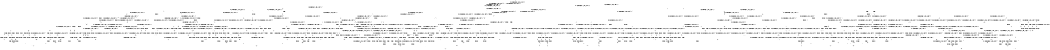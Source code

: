 digraph BCG {
size = "7, 10.5";
center = TRUE;
node [shape = circle];
0 [peripheries = 2];
0 -> 1 [label = "EX !0 !ATOMIC_EXCH_BRANCH (1, +0, TRUE, +0, 1, TRUE) !{0, 1, 2}"];
0 -> 2 [label = "EX !2 !ATOMIC_EXCH_BRANCH (1, +1, TRUE, +0, 3, TRUE) !{0, 1, 2}"];
0 -> 3 [label = "EX !1 !ATOMIC_EXCH_BRANCH (1, +1, TRUE, +0, 2, TRUE) !{0, 1, 2}"];
0 -> 4 [label = "EX !0 !ATOMIC_EXCH_BRANCH (1, +0, TRUE, +0, 1, TRUE) !{0, 1, 2}"];
1 -> 1 [label = "EX !0 !ATOMIC_EXCH_BRANCH (1, +0, TRUE, +0, 1, TRUE) !{0, 1, 2}"];
1 -> 5 [label = "EX !2 !ATOMIC_EXCH_BRANCH (1, +1, TRUE, +0, 3, TRUE) !{0, 1, 2}"];
1 -> 6 [label = "EX !1 !ATOMIC_EXCH_BRANCH (1, +1, TRUE, +0, 2, TRUE) !{0, 1, 2}"];
1 -> 4 [label = "EX !0 !ATOMIC_EXCH_BRANCH (1, +0, TRUE, +0, 1, TRUE) !{0, 1, 2}"];
2 -> 7 [label = "EX !0 !ATOMIC_EXCH_BRANCH (1, +0, TRUE, +0, 1, FALSE) !{0, 1, 2}"];
2 -> 8 [label = "EX !1 !ATOMIC_EXCH_BRANCH (1, +1, TRUE, +0, 2, FALSE) !{0, 1, 2}"];
2 -> 9 [label = "TERMINATE !2"];
2 -> 10 [label = "EX !0 !ATOMIC_EXCH_BRANCH (1, +0, TRUE, +0, 1, FALSE) !{0, 1, 2}"];
3 -> 11 [label = "EX !0 !ATOMIC_EXCH_BRANCH (1, +0, TRUE, +0, 1, FALSE) !{0, 1, 2}"];
3 -> 12 [label = "EX !2 !ATOMIC_EXCH_BRANCH (1, +1, TRUE, +0, 3, FALSE) !{0, 1, 2}"];
3 -> 13 [label = "TERMINATE !1"];
3 -> 14 [label = "EX !0 !ATOMIC_EXCH_BRANCH (1, +0, TRUE, +0, 1, FALSE) !{0, 1, 2}"];
4 -> 15 [label = "EX !1 !ATOMIC_EXCH_BRANCH (1, +1, TRUE, +0, 2, TRUE) !{0, 1, 2}"];
4 -> 4 [label = "EX !0 !ATOMIC_EXCH_BRANCH (1, +0, TRUE, +0, 1, TRUE) !{0, 1, 2}"];
4 -> 16 [label = "EX !2 !ATOMIC_EXCH_BRANCH (1, +1, TRUE, +0, 3, TRUE) !{0, 1, 2}"];
4 -> 17 [label = "EX !1 !ATOMIC_EXCH_BRANCH (1, +1, TRUE, +0, 2, TRUE) !{0, 1, 2}"];
5 -> 7 [label = "EX !0 !ATOMIC_EXCH_BRANCH (1, +0, TRUE, +0, 1, FALSE) !{0, 1, 2}"];
5 -> 18 [label = "EX !1 !ATOMIC_EXCH_BRANCH (1, +1, TRUE, +0, 2, FALSE) !{0, 1, 2}"];
5 -> 19 [label = "TERMINATE !2"];
5 -> 10 [label = "EX !0 !ATOMIC_EXCH_BRANCH (1, +0, TRUE, +0, 1, FALSE) !{0, 1, 2}"];
6 -> 11 [label = "EX !0 !ATOMIC_EXCH_BRANCH (1, +0, TRUE, +0, 1, FALSE) !{0, 1, 2}"];
6 -> 20 [label = "EX !2 !ATOMIC_EXCH_BRANCH (1, +1, TRUE, +0, 3, FALSE) !{0, 1, 2}"];
6 -> 21 [label = "TERMINATE !1"];
6 -> 14 [label = "EX !0 !ATOMIC_EXCH_BRANCH (1, +0, TRUE, +0, 1, FALSE) !{0, 1, 2}"];
7 -> 22 [label = "EX !1 !ATOMIC_EXCH_BRANCH (1, +1, TRUE, +0, 2, TRUE) !{0, 1, 2}"];
7 -> 23 [label = "TERMINATE !0"];
7 -> 24 [label = "TERMINATE !2"];
8 -> 25 [label = "EX !0 !ATOMIC_EXCH_BRANCH (1, +0, TRUE, +0, 1, FALSE) !{0, 1, 2}"];
8 -> 26 [label = "TERMINATE !2"];
8 -> 27 [label = "TERMINATE !1"];
8 -> 28 [label = "EX !0 !ATOMIC_EXCH_BRANCH (1, +0, TRUE, +0, 1, FALSE) !{0, 1, 2}"];
9 -> 29 [label = "EX !0 !ATOMIC_EXCH_BRANCH (1, +0, TRUE, +0, 1, FALSE) !{0, 1}"];
9 -> 30 [label = "EX !1 !ATOMIC_EXCH_BRANCH (1, +1, TRUE, +0, 2, FALSE) !{0, 1}"];
9 -> 31 [label = "EX !0 !ATOMIC_EXCH_BRANCH (1, +0, TRUE, +0, 1, FALSE) !{0, 1}"];
10 -> 32 [label = "EX !1 !ATOMIC_EXCH_BRANCH (1, +1, TRUE, +0, 2, TRUE) !{0, 1, 2}"];
10 -> 33 [label = "EX !1 !ATOMIC_EXCH_BRANCH (1, +1, TRUE, +0, 2, TRUE) !{0, 1, 2}"];
10 -> 34 [label = "TERMINATE !0"];
10 -> 35 [label = "TERMINATE !2"];
11 -> 22 [label = "EX !2 !ATOMIC_EXCH_BRANCH (1, +1, TRUE, +0, 3, TRUE) !{0, 1, 2}"];
11 -> 36 [label = "TERMINATE !0"];
11 -> 37 [label = "TERMINATE !1"];
12 -> 38 [label = "EX !2 !ATOMIC_EXCH_BRANCH (1, +0, TRUE, +1, 1, TRUE) !{0, 1, 2}"];
12 -> 39 [label = "EX !0 !ATOMIC_EXCH_BRANCH (1, +0, TRUE, +0, 1, FALSE) !{0, 1, 2}"];
12 -> 40 [label = "TERMINATE !1"];
12 -> 41 [label = "EX !0 !ATOMIC_EXCH_BRANCH (1, +0, TRUE, +0, 1, FALSE) !{0, 1, 2}"];
13 -> 42 [label = "EX !0 !ATOMIC_EXCH_BRANCH (1, +0, TRUE, +0, 1, FALSE) !{0, 2}"];
13 -> 43 [label = "EX !2 !ATOMIC_EXCH_BRANCH (1, +1, TRUE, +0, 3, FALSE) !{0, 2}"];
13 -> 44 [label = "EX !0 !ATOMIC_EXCH_BRANCH (1, +0, TRUE, +0, 1, FALSE) !{0, 2}"];
14 -> 33 [label = "EX !2 !ATOMIC_EXCH_BRANCH (1, +1, TRUE, +0, 3, TRUE) !{0, 1, 2}"];
14 -> 45 [label = "TERMINATE !0"];
14 -> 46 [label = "TERMINATE !1"];
15 -> 47 [label = "EX !2 !ATOMIC_EXCH_BRANCH (1, +1, TRUE, +0, 3, FALSE) !{0, 1, 2}"];
15 -> 48 [label = "EX !0 !ATOMIC_EXCH_BRANCH (1, +0, TRUE, +0, 1, FALSE) !{0, 1, 2}"];
15 -> 49 [label = "EX !2 !ATOMIC_EXCH_BRANCH (1, +1, TRUE, +0, 3, FALSE) !{0, 1, 2}"];
15 -> 50 [label = "TERMINATE !1"];
16 -> 51 [label = "EX !1 !ATOMIC_EXCH_BRANCH (1, +1, TRUE, +0, 2, FALSE) !{0, 1, 2}"];
16 -> 10 [label = "EX !0 !ATOMIC_EXCH_BRANCH (1, +0, TRUE, +0, 1, FALSE) !{0, 1, 2}"];
16 -> 52 [label = "EX !1 !ATOMIC_EXCH_BRANCH (1, +1, TRUE, +0, 2, FALSE) !{0, 1, 2}"];
16 -> 53 [label = "TERMINATE !2"];
17 -> 14 [label = "EX !0 !ATOMIC_EXCH_BRANCH (1, +0, TRUE, +0, 1, FALSE) !{0, 1, 2}"];
17 -> 54 [label = "EX !2 !ATOMIC_EXCH_BRANCH (1, +1, TRUE, +0, 3, FALSE) !{0, 1, 2}"];
17 -> 55 [label = "TERMINATE !1"];
18 -> 25 [label = "EX !0 !ATOMIC_EXCH_BRANCH (1, +0, TRUE, +0, 1, FALSE) !{0, 1, 2}"];
18 -> 56 [label = "TERMINATE !2"];
18 -> 57 [label = "TERMINATE !1"];
18 -> 28 [label = "EX !0 !ATOMIC_EXCH_BRANCH (1, +0, TRUE, +0, 1, FALSE) !{0, 1, 2}"];
19 -> 29 [label = "EX !0 !ATOMIC_EXCH_BRANCH (1, +0, TRUE, +0, 1, FALSE) !{0, 1}"];
19 -> 58 [label = "EX !1 !ATOMIC_EXCH_BRANCH (1, +1, TRUE, +0, 2, FALSE) !{0, 1}"];
19 -> 31 [label = "EX !0 !ATOMIC_EXCH_BRANCH (1, +0, TRUE, +0, 1, FALSE) !{0, 1}"];
20 -> 39 [label = "EX !0 !ATOMIC_EXCH_BRANCH (1, +0, TRUE, +0, 1, FALSE) !{0, 1, 2}"];
20 -> 59 [label = "EX !2 !ATOMIC_EXCH_BRANCH (1, +0, TRUE, +1, 1, TRUE) !{0, 1, 2}"];
20 -> 60 [label = "TERMINATE !1"];
20 -> 41 [label = "EX !0 !ATOMIC_EXCH_BRANCH (1, +0, TRUE, +0, 1, FALSE) !{0, 1, 2}"];
21 -> 42 [label = "EX !0 !ATOMIC_EXCH_BRANCH (1, +0, TRUE, +0, 1, FALSE) !{0, 2}"];
21 -> 61 [label = "EX !2 !ATOMIC_EXCH_BRANCH (1, +1, TRUE, +0, 3, FALSE) !{0, 2}"];
21 -> 44 [label = "EX !0 !ATOMIC_EXCH_BRANCH (1, +0, TRUE, +0, 1, FALSE) !{0, 2}"];
22 -> 62 [label = "TERMINATE !0"];
22 -> 63 [label = "TERMINATE !2"];
22 -> 64 [label = "TERMINATE !1"];
23 -> 65 [label = "EX !1 !ATOMIC_EXCH_BRANCH (1, +1, TRUE, +0, 2, TRUE) !{1, 2}"];
23 -> 66 [label = "TERMINATE !2"];
23 -> 67 [label = "EX !1 !ATOMIC_EXCH_BRANCH (1, +1, TRUE, +0, 2, TRUE) !{1, 2}"];
24 -> 68 [label = "EX !1 !ATOMIC_EXCH_BRANCH (1, +1, TRUE, +0, 2, TRUE) !{0, 1}"];
24 -> 66 [label = "TERMINATE !0"];
25 -> 69 [label = "TERMINATE !0"];
25 -> 70 [label = "TERMINATE !2"];
25 -> 71 [label = "TERMINATE !1"];
26 -> 72 [label = "EX !0 !ATOMIC_EXCH_BRANCH (1, +0, TRUE, +0, 1, FALSE) !{0, 1}"];
26 -> 73 [label = "TERMINATE !1"];
26 -> 74 [label = "EX !0 !ATOMIC_EXCH_BRANCH (1, +0, TRUE, +0, 1, FALSE) !{0, 1}"];
27 -> 75 [label = "EX !0 !ATOMIC_EXCH_BRANCH (1, +0, TRUE, +0, 1, FALSE) !{0, 2}"];
27 -> 73 [label = "TERMINATE !2"];
27 -> 76 [label = "EX !0 !ATOMIC_EXCH_BRANCH (1, +0, TRUE, +0, 1, FALSE) !{0, 2}"];
28 -> 77 [label = "TERMINATE !0"];
28 -> 78 [label = "TERMINATE !2"];
28 -> 79 [label = "TERMINATE !1"];
29 -> 68 [label = "EX !1 !ATOMIC_EXCH_BRANCH (1, +1, TRUE, +0, 2, TRUE) !{0, 1}"];
29 -> 66 [label = "TERMINATE !0"];
30 -> 72 [label = "EX !0 !ATOMIC_EXCH_BRANCH (1, +0, TRUE, +0, 1, FALSE) !{0, 1}"];
30 -> 73 [label = "TERMINATE !1"];
30 -> 74 [label = "EX !0 !ATOMIC_EXCH_BRANCH (1, +0, TRUE, +0, 1, FALSE) !{0, 1}"];
31 -> 80 [label = "EX !1 !ATOMIC_EXCH_BRANCH (1, +1, TRUE, +0, 2, TRUE) !{0, 1}"];
31 -> 81 [label = "EX !1 !ATOMIC_EXCH_BRANCH (1, +1, TRUE, +0, 2, TRUE) !{0, 1}"];
31 -> 82 [label = "TERMINATE !0"];
32 -> 83 [label = "TERMINATE !0"];
32 -> 84 [label = "TERMINATE !2"];
32 -> 85 [label = "TERMINATE !1"];
33 -> 86 [label = "TERMINATE !0"];
33 -> 87 [label = "TERMINATE !2"];
33 -> 88 [label = "TERMINATE !1"];
34 -> 89 [label = "EX !1 !ATOMIC_EXCH_BRANCH (1, +1, TRUE, +0, 2, TRUE) !{1, 2}"];
34 -> 90 [label = "TERMINATE !2"];
35 -> 91 [label = "EX !1 !ATOMIC_EXCH_BRANCH (1, +1, TRUE, +0, 2, TRUE) !{0, 1}"];
35 -> 90 [label = "TERMINATE !0"];
36 -> 65 [label = "EX !2 !ATOMIC_EXCH_BRANCH (1, +1, TRUE, +0, 3, TRUE) !{1, 2}"];
36 -> 92 [label = "TERMINATE !1"];
37 -> 93 [label = "EX !2 !ATOMIC_EXCH_BRANCH (1, +1, TRUE, +0, 3, TRUE) !{0, 2}"];
37 -> 92 [label = "TERMINATE !0"];
38 -> 94 [label = "EX !2 !ATOMIC_EXCH_BRANCH (1, +1, TRUE, +0, 3, TRUE) !{0, 1, 2}"];
38 -> 95 [label = "EX !0 !ATOMIC_EXCH_BRANCH (1, +0, TRUE, +0, 1, TRUE) !{0, 1, 2}"];
38 -> 96 [label = "TERMINATE !1"];
38 -> 97 [label = "EX !0 !ATOMIC_EXCH_BRANCH (1, +0, TRUE, +0, 1, TRUE) !{0, 1, 2}"];
39 -> 98 [label = "EX !2 !ATOMIC_EXCH_BRANCH (1, +0, TRUE, +1, 1, FALSE) !{0, 1, 2}"];
39 -> 99 [label = "TERMINATE !0"];
39 -> 100 [label = "TERMINATE !1"];
40 -> 101 [label = "EX !2 !ATOMIC_EXCH_BRANCH (1, +0, TRUE, +1, 1, TRUE) !{0, 2}"];
40 -> 102 [label = "EX !0 !ATOMIC_EXCH_BRANCH (1, +0, TRUE, +0, 1, FALSE) !{0, 2}"];
40 -> 103 [label = "EX !0 !ATOMIC_EXCH_BRANCH (1, +0, TRUE, +0, 1, FALSE) !{0, 2}"];
41 -> 104 [label = "EX !2 !ATOMIC_EXCH_BRANCH (1, +0, TRUE, +1, 1, FALSE) !{0, 1, 2}"];
41 -> 105 [label = "TERMINATE !0"];
41 -> 106 [label = "TERMINATE !1"];
42 -> 93 [label = "EX !2 !ATOMIC_EXCH_BRANCH (1, +1, TRUE, +0, 3, TRUE) !{0, 2}"];
42 -> 92 [label = "TERMINATE !0"];
43 -> 101 [label = "EX !2 !ATOMIC_EXCH_BRANCH (1, +0, TRUE, +1, 1, TRUE) !{0, 2}"];
43 -> 102 [label = "EX !0 !ATOMIC_EXCH_BRANCH (1, +0, TRUE, +0, 1, FALSE) !{0, 2}"];
43 -> 103 [label = "EX !0 !ATOMIC_EXCH_BRANCH (1, +0, TRUE, +0, 1, FALSE) !{0, 2}"];
44 -> 107 [label = "EX !2 !ATOMIC_EXCH_BRANCH (1, +1, TRUE, +0, 3, TRUE) !{0, 2}"];
44 -> 108 [label = "EX !2 !ATOMIC_EXCH_BRANCH (1, +1, TRUE, +0, 3, TRUE) !{0, 2}"];
44 -> 109 [label = "TERMINATE !0"];
45 -> 89 [label = "EX !2 !ATOMIC_EXCH_BRANCH (1, +1, TRUE, +0, 3, TRUE) !{1, 2}"];
45 -> 110 [label = "TERMINATE !1"];
46 -> 111 [label = "EX !2 !ATOMIC_EXCH_BRANCH (1, +1, TRUE, +0, 3, TRUE) !{0, 2}"];
46 -> 110 [label = "TERMINATE !0"];
47 -> 112 [label = "EX !0 !ATOMIC_EXCH_BRANCH (1, +0, TRUE, +0, 1, FALSE) !{0, 1, 2}"];
47 -> 113 [label = "EX !2 !ATOMIC_EXCH_BRANCH (1, +0, TRUE, +1, 1, TRUE) !{0, 1, 2}"];
47 -> 114 [label = "TERMINATE !1"];
47 -> 41 [label = "EX !0 !ATOMIC_EXCH_BRANCH (1, +0, TRUE, +0, 1, FALSE) !{0, 1, 2}"];
48 -> 115 [label = "EX !2 !ATOMIC_EXCH_BRANCH (1, +1, TRUE, +0, 3, TRUE) !{0, 1, 2}"];
48 -> 32 [label = "EX !2 !ATOMIC_EXCH_BRANCH (1, +1, TRUE, +0, 3, TRUE) !{0, 1, 2}"];
48 -> 116 [label = "TERMINATE !0"];
48 -> 117 [label = "TERMINATE !1"];
49 -> 113 [label = "EX !2 !ATOMIC_EXCH_BRANCH (1, +0, TRUE, +1, 1, TRUE) !{0, 1, 2}"];
49 -> 118 [label = "EX !0 !ATOMIC_EXCH_BRANCH (1, +0, TRUE, +0, 1, FALSE) !{0, 1, 2}"];
49 -> 119 [label = "EX !2 !ATOMIC_EXCH_BRANCH (1, +0, TRUE, +1, 1, TRUE) !{0, 1, 2}"];
49 -> 120 [label = "TERMINATE !1"];
50 -> 121 [label = "EX !0 !ATOMIC_EXCH_BRANCH (1, +0, TRUE, +0, 1, FALSE) !{0, 2}"];
50 -> 122 [label = "EX !2 !ATOMIC_EXCH_BRANCH (1, +1, TRUE, +0, 3, FALSE) !{0, 2}"];
51 -> 123 [label = "EX !0 !ATOMIC_EXCH_BRANCH (1, +0, TRUE, +0, 1, FALSE) !{0, 1, 2}"];
51 -> 124 [label = "TERMINATE !2"];
51 -> 125 [label = "TERMINATE !1"];
52 -> 28 [label = "EX !0 !ATOMIC_EXCH_BRANCH (1, +0, TRUE, +0, 1, FALSE) !{0, 1, 2}"];
52 -> 126 [label = "TERMINATE !2"];
52 -> 127 [label = "TERMINATE !1"];
53 -> 128 [label = "EX !0 !ATOMIC_EXCH_BRANCH (1, +0, TRUE, +0, 1, FALSE) !{0, 1}"];
53 -> 129 [label = "EX !1 !ATOMIC_EXCH_BRANCH (1, +1, TRUE, +0, 2, FALSE) !{0, 1}"];
54 -> 41 [label = "EX !0 !ATOMIC_EXCH_BRANCH (1, +0, TRUE, +0, 1, FALSE) !{0, 1, 2}"];
54 -> 130 [label = "EX !2 !ATOMIC_EXCH_BRANCH (1, +0, TRUE, +1, 1, TRUE) !{0, 1, 2}"];
54 -> 131 [label = "TERMINATE !1"];
55 -> 132 [label = "EX !0 !ATOMIC_EXCH_BRANCH (1, +0, TRUE, +0, 1, FALSE) !{0, 2}"];
55 -> 133 [label = "EX !2 !ATOMIC_EXCH_BRANCH (1, +1, TRUE, +0, 3, FALSE) !{0, 2}"];
56 -> 72 [label = "EX !0 !ATOMIC_EXCH_BRANCH (1, +0, TRUE, +0, 1, FALSE) !{0, 1}"];
56 -> 134 [label = "TERMINATE !1"];
56 -> 74 [label = "EX !0 !ATOMIC_EXCH_BRANCH (1, +0, TRUE, +0, 1, FALSE) !{0, 1}"];
57 -> 75 [label = "EX !0 !ATOMIC_EXCH_BRANCH (1, +0, TRUE, +0, 1, FALSE) !{0, 2}"];
57 -> 134 [label = "TERMINATE !2"];
57 -> 76 [label = "EX !0 !ATOMIC_EXCH_BRANCH (1, +0, TRUE, +0, 1, FALSE) !{0, 2}"];
58 -> 72 [label = "EX !0 !ATOMIC_EXCH_BRANCH (1, +0, TRUE, +0, 1, FALSE) !{0, 1}"];
58 -> 134 [label = "TERMINATE !1"];
58 -> 74 [label = "EX !0 !ATOMIC_EXCH_BRANCH (1, +0, TRUE, +0, 1, FALSE) !{0, 1}"];
59 -> 95 [label = "EX !0 !ATOMIC_EXCH_BRANCH (1, +0, TRUE, +0, 1, TRUE) !{0, 1, 2}"];
59 -> 135 [label = "EX !2 !ATOMIC_EXCH_BRANCH (1, +1, TRUE, +0, 3, TRUE) !{0, 1, 2}"];
59 -> 136 [label = "TERMINATE !1"];
59 -> 97 [label = "EX !0 !ATOMIC_EXCH_BRANCH (1, +0, TRUE, +0, 1, TRUE) !{0, 1, 2}"];
60 -> 102 [label = "EX !0 !ATOMIC_EXCH_BRANCH (1, +0, TRUE, +0, 1, FALSE) !{0, 2}"];
60 -> 137 [label = "EX !2 !ATOMIC_EXCH_BRANCH (1, +0, TRUE, +1, 1, TRUE) !{0, 2}"];
60 -> 103 [label = "EX !0 !ATOMIC_EXCH_BRANCH (1, +0, TRUE, +0, 1, FALSE) !{0, 2}"];
61 -> 102 [label = "EX !0 !ATOMIC_EXCH_BRANCH (1, +0, TRUE, +0, 1, FALSE) !{0, 2}"];
61 -> 137 [label = "EX !2 !ATOMIC_EXCH_BRANCH (1, +0, TRUE, +1, 1, TRUE) !{0, 2}"];
61 -> 103 [label = "EX !0 !ATOMIC_EXCH_BRANCH (1, +0, TRUE, +0, 1, FALSE) !{0, 2}"];
62 -> 138 [label = "TERMINATE !2"];
62 -> 139 [label = "TERMINATE !1"];
63 -> 138 [label = "TERMINATE !0"];
63 -> 140 [label = "TERMINATE !1"];
64 -> 139 [label = "TERMINATE !0"];
64 -> 140 [label = "TERMINATE !2"];
65 -> 138 [label = "TERMINATE !2"];
65 -> 139 [label = "TERMINATE !1"];
66 -> 141 [label = "EX !1 !ATOMIC_EXCH_BRANCH (1, +1, TRUE, +0, 2, TRUE) !{1}"];
66 -> 142 [label = "EX !1 !ATOMIC_EXCH_BRANCH (1, +1, TRUE, +0, 2, TRUE) !{1}"];
67 -> 143 [label = "TERMINATE !2"];
67 -> 144 [label = "TERMINATE !1"];
68 -> 138 [label = "TERMINATE !0"];
68 -> 140 [label = "TERMINATE !1"];
69 -> 145 [label = "TERMINATE !2"];
69 -> 146 [label = "TERMINATE !1"];
70 -> 145 [label = "TERMINATE !0"];
70 -> 147 [label = "TERMINATE !1"];
71 -> 146 [label = "TERMINATE !0"];
71 -> 147 [label = "TERMINATE !2"];
72 -> 145 [label = "TERMINATE !0"];
72 -> 147 [label = "TERMINATE !1"];
73 -> 148 [label = "EX !0 !ATOMIC_EXCH_BRANCH (1, +0, TRUE, +0, 1, FALSE) !{0}"];
73 -> 149 [label = "EX !0 !ATOMIC_EXCH_BRANCH (1, +0, TRUE, +0, 1, FALSE) !{0}"];
74 -> 150 [label = "TERMINATE !0"];
74 -> 151 [label = "TERMINATE !1"];
75 -> 146 [label = "TERMINATE !0"];
75 -> 147 [label = "TERMINATE !2"];
76 -> 152 [label = "TERMINATE !0"];
76 -> 153 [label = "TERMINATE !2"];
77 -> 154 [label = "TERMINATE !2"];
77 -> 155 [label = "TERMINATE !1"];
78 -> 154 [label = "TERMINATE !0"];
78 -> 156 [label = "TERMINATE !1"];
79 -> 155 [label = "TERMINATE !0"];
79 -> 156 [label = "TERMINATE !2"];
80 -> 157 [label = "TERMINATE !0"];
80 -> 158 [label = "TERMINATE !1"];
81 -> 159 [label = "TERMINATE !0"];
81 -> 160 [label = "TERMINATE !1"];
82 -> 161 [label = "EX !1 !ATOMIC_EXCH_BRANCH (1, +1, TRUE, +0, 2, TRUE) !{1}"];
83 -> 162 [label = "TERMINATE !2"];
83 -> 163 [label = "TERMINATE !1"];
84 -> 162 [label = "TERMINATE !0"];
84 -> 164 [label = "TERMINATE !1"];
85 -> 163 [label = "TERMINATE !0"];
85 -> 164 [label = "TERMINATE !2"];
86 -> 165 [label = "TERMINATE !2"];
86 -> 166 [label = "TERMINATE !1"];
87 -> 165 [label = "TERMINATE !0"];
87 -> 167 [label = "TERMINATE !1"];
88 -> 166 [label = "TERMINATE !0"];
88 -> 167 [label = "TERMINATE !2"];
89 -> 165 [label = "TERMINATE !2"];
89 -> 166 [label = "TERMINATE !1"];
90 -> 168 [label = "EX !1 !ATOMIC_EXCH_BRANCH (1, +1, TRUE, +0, 2, TRUE) !{1}"];
91 -> 165 [label = "TERMINATE !0"];
91 -> 167 [label = "TERMINATE !1"];
92 -> 169 [label = "EX !2 !ATOMIC_EXCH_BRANCH (1, +1, TRUE, +0, 3, TRUE) !{2}"];
92 -> 170 [label = "EX !2 !ATOMIC_EXCH_BRANCH (1, +1, TRUE, +0, 3, TRUE) !{2}"];
93 -> 139 [label = "TERMINATE !0"];
93 -> 140 [label = "TERMINATE !2"];
94 -> 25 [label = "EX !0 !ATOMIC_EXCH_BRANCH (1, +0, TRUE, +0, 1, FALSE) !{0, 1, 2}"];
94 -> 26 [label = "TERMINATE !2"];
94 -> 27 [label = "TERMINATE !1"];
94 -> 28 [label = "EX !0 !ATOMIC_EXCH_BRANCH (1, +0, TRUE, +0, 1, FALSE) !{0, 1, 2}"];
95 -> 95 [label = "EX !0 !ATOMIC_EXCH_BRANCH (1, +0, TRUE, +0, 1, TRUE) !{0, 1, 2}"];
95 -> 135 [label = "EX !2 !ATOMIC_EXCH_BRANCH (1, +1, TRUE, +0, 3, TRUE) !{0, 1, 2}"];
95 -> 136 [label = "TERMINATE !1"];
95 -> 97 [label = "EX !0 !ATOMIC_EXCH_BRANCH (1, +0, TRUE, +0, 1, TRUE) !{0, 1, 2}"];
96 -> 171 [label = "EX !2 !ATOMIC_EXCH_BRANCH (1, +1, TRUE, +0, 3, TRUE) !{0, 2}"];
96 -> 172 [label = "EX !0 !ATOMIC_EXCH_BRANCH (1, +0, TRUE, +0, 1, TRUE) !{0, 2}"];
96 -> 173 [label = "EX !0 !ATOMIC_EXCH_BRANCH (1, +0, TRUE, +0, 1, TRUE) !{0, 2}"];
97 -> 97 [label = "EX !0 !ATOMIC_EXCH_BRANCH (1, +0, TRUE, +0, 1, TRUE) !{0, 1, 2}"];
97 -> 174 [label = "EX !2 !ATOMIC_EXCH_BRANCH (1, +1, TRUE, +0, 3, TRUE) !{0, 1, 2}"];
97 -> 175 [label = "TERMINATE !1"];
98 -> 69 [label = "TERMINATE !0"];
98 -> 70 [label = "TERMINATE !2"];
98 -> 71 [label = "TERMINATE !1"];
99 -> 176 [label = "EX !2 !ATOMIC_EXCH_BRANCH (1, +0, TRUE, +1, 1, FALSE) !{1, 2}"];
99 -> 177 [label = "TERMINATE !1"];
100 -> 178 [label = "EX !2 !ATOMIC_EXCH_BRANCH (1, +0, TRUE, +1, 1, FALSE) !{0, 2}"];
100 -> 177 [label = "TERMINATE !0"];
101 -> 171 [label = "EX !2 !ATOMIC_EXCH_BRANCH (1, +1, TRUE, +0, 3, TRUE) !{0, 2}"];
101 -> 172 [label = "EX !0 !ATOMIC_EXCH_BRANCH (1, +0, TRUE, +0, 1, TRUE) !{0, 2}"];
101 -> 173 [label = "EX !0 !ATOMIC_EXCH_BRANCH (1, +0, TRUE, +0, 1, TRUE) !{0, 2}"];
102 -> 178 [label = "EX !2 !ATOMIC_EXCH_BRANCH (1, +0, TRUE, +1, 1, FALSE) !{0, 2}"];
102 -> 177 [label = "TERMINATE !0"];
103 -> 179 [label = "EX !2 !ATOMIC_EXCH_BRANCH (1, +0, TRUE, +1, 1, FALSE) !{0, 2}"];
103 -> 180 [label = "EX !2 !ATOMIC_EXCH_BRANCH (1, +0, TRUE, +1, 1, FALSE) !{0, 2}"];
103 -> 181 [label = "TERMINATE !0"];
104 -> 77 [label = "TERMINATE !0"];
104 -> 78 [label = "TERMINATE !2"];
104 -> 79 [label = "TERMINATE !1"];
105 -> 182 [label = "EX !2 !ATOMIC_EXCH_BRANCH (1, +0, TRUE, +1, 1, FALSE) !{1, 2}"];
105 -> 183 [label = "TERMINATE !1"];
106 -> 184 [label = "EX !2 !ATOMIC_EXCH_BRANCH (1, +0, TRUE, +1, 1, FALSE) !{0, 2}"];
106 -> 183 [label = "TERMINATE !0"];
107 -> 185 [label = "TERMINATE !0"];
107 -> 186 [label = "TERMINATE !2"];
108 -> 187 [label = "TERMINATE !0"];
108 -> 188 [label = "TERMINATE !2"];
109 -> 189 [label = "EX !2 !ATOMIC_EXCH_BRANCH (1, +1, TRUE, +0, 3, TRUE) !{2}"];
110 -> 190 [label = "EX !2 !ATOMIC_EXCH_BRANCH (1, +1, TRUE, +0, 3, TRUE) !{2}"];
111 -> 166 [label = "TERMINATE !0"];
111 -> 167 [label = "TERMINATE !2"];
112 -> 191 [label = "EX !2 !ATOMIC_EXCH_BRANCH (1, +0, TRUE, +1, 1, FALSE) !{0, 1, 2}"];
112 -> 192 [label = "TERMINATE !0"];
112 -> 193 [label = "TERMINATE !1"];
113 -> 194 [label = "EX !0 !ATOMIC_EXCH_BRANCH (1, +0, TRUE, +0, 1, TRUE) !{0, 1, 2}"];
113 -> 195 [label = "EX !2 !ATOMIC_EXCH_BRANCH (1, +1, TRUE, +0, 3, TRUE) !{0, 1, 2}"];
113 -> 196 [label = "TERMINATE !1"];
113 -> 97 [label = "EX !0 !ATOMIC_EXCH_BRANCH (1, +0, TRUE, +0, 1, TRUE) !{0, 1, 2}"];
114 -> 197 [label = "EX !0 !ATOMIC_EXCH_BRANCH (1, +0, TRUE, +0, 1, FALSE) !{0, 2}"];
114 -> 198 [label = "EX !2 !ATOMIC_EXCH_BRANCH (1, +0, TRUE, +1, 1, TRUE) !{0, 2}"];
115 -> 199 [label = "TERMINATE !0"];
115 -> 200 [label = "TERMINATE !2"];
115 -> 201 [label = "TERMINATE !1"];
116 -> 202 [label = "EX !2 !ATOMIC_EXCH_BRANCH (1, +1, TRUE, +0, 3, TRUE) !{1, 2}"];
116 -> 203 [label = "TERMINATE !1"];
117 -> 204 [label = "EX !2 !ATOMIC_EXCH_BRANCH (1, +1, TRUE, +0, 3, TRUE) !{0, 2}"];
117 -> 203 [label = "TERMINATE !0"];
118 -> 191 [label = "EX !2 !ATOMIC_EXCH_BRANCH (1, +0, TRUE, +1, 1, FALSE) !{0, 1, 2}"];
118 -> 205 [label = "EX !2 !ATOMIC_EXCH_BRANCH (1, +0, TRUE, +1, 1, FALSE) !{0, 1, 2}"];
118 -> 206 [label = "TERMINATE !0"];
118 -> 207 [label = "TERMINATE !1"];
119 -> 195 [label = "EX !2 !ATOMIC_EXCH_BRANCH (1, +1, TRUE, +0, 3, TRUE) !{0, 1, 2}"];
119 -> 208 [label = "EX !0 !ATOMIC_EXCH_BRANCH (1, +0, TRUE, +0, 1, TRUE) !{0, 1, 2}"];
119 -> 209 [label = "EX !2 !ATOMIC_EXCH_BRANCH (1, +1, TRUE, +0, 3, TRUE) !{0, 1, 2}"];
119 -> 210 [label = "TERMINATE !1"];
120 -> 211 [label = "EX !0 !ATOMIC_EXCH_BRANCH (1, +0, TRUE, +0, 1, FALSE) !{0, 2}"];
120 -> 212 [label = "EX !2 !ATOMIC_EXCH_BRANCH (1, +0, TRUE, +1, 1, TRUE) !{0, 2}"];
121 -> 204 [label = "EX !2 !ATOMIC_EXCH_BRANCH (1, +1, TRUE, +0, 3, TRUE) !{0, 2}"];
121 -> 203 [label = "TERMINATE !0"];
122 -> 211 [label = "EX !0 !ATOMIC_EXCH_BRANCH (1, +0, TRUE, +0, 1, FALSE) !{0, 2}"];
122 -> 212 [label = "EX !2 !ATOMIC_EXCH_BRANCH (1, +0, TRUE, +1, 1, TRUE) !{0, 2}"];
123 -> 213 [label = "TERMINATE !0"];
123 -> 214 [label = "TERMINATE !2"];
123 -> 215 [label = "TERMINATE !1"];
124 -> 216 [label = "EX !0 !ATOMIC_EXCH_BRANCH (1, +0, TRUE, +0, 1, FALSE) !{0, 1}"];
124 -> 217 [label = "TERMINATE !1"];
125 -> 218 [label = "EX !0 !ATOMIC_EXCH_BRANCH (1, +0, TRUE, +0, 1, FALSE) !{0, 2}"];
125 -> 217 [label = "TERMINATE !2"];
126 -> 219 [label = "EX !0 !ATOMIC_EXCH_BRANCH (1, +0, TRUE, +0, 1, FALSE) !{0, 1}"];
126 -> 220 [label = "TERMINATE !1"];
127 -> 221 [label = "EX !0 !ATOMIC_EXCH_BRANCH (1, +0, TRUE, +0, 1, FALSE) !{0, 2}"];
127 -> 220 [label = "TERMINATE !2"];
128 -> 91 [label = "EX !1 !ATOMIC_EXCH_BRANCH (1, +1, TRUE, +0, 2, TRUE) !{0, 1}"];
128 -> 90 [label = "TERMINATE !0"];
129 -> 219 [label = "EX !0 !ATOMIC_EXCH_BRANCH (1, +0, TRUE, +0, 1, FALSE) !{0, 1}"];
129 -> 220 [label = "TERMINATE !1"];
130 -> 97 [label = "EX !0 !ATOMIC_EXCH_BRANCH (1, +0, TRUE, +0, 1, TRUE) !{0, 1, 2}"];
130 -> 174 [label = "EX !2 !ATOMIC_EXCH_BRANCH (1, +1, TRUE, +0, 3, TRUE) !{0, 1, 2}"];
130 -> 175 [label = "TERMINATE !1"];
131 -> 222 [label = "EX !0 !ATOMIC_EXCH_BRANCH (1, +0, TRUE, +0, 1, FALSE) !{0, 2}"];
131 -> 223 [label = "EX !2 !ATOMIC_EXCH_BRANCH (1, +0, TRUE, +1, 1, TRUE) !{0, 2}"];
132 -> 111 [label = "EX !2 !ATOMIC_EXCH_BRANCH (1, +1, TRUE, +0, 3, TRUE) !{0, 2}"];
132 -> 110 [label = "TERMINATE !0"];
133 -> 222 [label = "EX !0 !ATOMIC_EXCH_BRANCH (1, +0, TRUE, +0, 1, FALSE) !{0, 2}"];
133 -> 223 [label = "EX !2 !ATOMIC_EXCH_BRANCH (1, +0, TRUE, +1, 1, TRUE) !{0, 2}"];
134 -> 148 [label = "EX !0 !ATOMIC_EXCH_BRANCH (1, +0, TRUE, +0, 1, FALSE) !{0}"];
134 -> 149 [label = "EX !0 !ATOMIC_EXCH_BRANCH (1, +0, TRUE, +0, 1, FALSE) !{0}"];
135 -> 25 [label = "EX !0 !ATOMIC_EXCH_BRANCH (1, +0, TRUE, +0, 1, FALSE) !{0, 1, 2}"];
135 -> 56 [label = "TERMINATE !2"];
135 -> 57 [label = "TERMINATE !1"];
135 -> 28 [label = "EX !0 !ATOMIC_EXCH_BRANCH (1, +0, TRUE, +0, 1, FALSE) !{0, 1, 2}"];
136 -> 172 [label = "EX !0 !ATOMIC_EXCH_BRANCH (1, +0, TRUE, +0, 1, TRUE) !{0, 2}"];
136 -> 224 [label = "EX !2 !ATOMIC_EXCH_BRANCH (1, +1, TRUE, +0, 3, TRUE) !{0, 2}"];
136 -> 173 [label = "EX !0 !ATOMIC_EXCH_BRANCH (1, +0, TRUE, +0, 1, TRUE) !{0, 2}"];
137 -> 172 [label = "EX !0 !ATOMIC_EXCH_BRANCH (1, +0, TRUE, +0, 1, TRUE) !{0, 2}"];
137 -> 224 [label = "EX !2 !ATOMIC_EXCH_BRANCH (1, +1, TRUE, +0, 3, TRUE) !{0, 2}"];
137 -> 173 [label = "EX !0 !ATOMIC_EXCH_BRANCH (1, +0, TRUE, +0, 1, TRUE) !{0, 2}"];
138 -> 225 [label = "TERMINATE !1"];
139 -> 225 [label = "TERMINATE !2"];
140 -> 225 [label = "TERMINATE !0"];
141 -> 225 [label = "TERMINATE !1"];
142 -> 226 [label = "TERMINATE !1"];
143 -> 227 [label = "TERMINATE !1"];
144 -> 227 [label = "TERMINATE !2"];
145 -> 228 [label = "TERMINATE !1"];
146 -> 228 [label = "TERMINATE !2"];
147 -> 228 [label = "TERMINATE !0"];
148 -> 228 [label = "TERMINATE !0"];
149 -> 229 [label = "TERMINATE !0"];
150 -> 230 [label = "TERMINATE !1"];
151 -> 230 [label = "TERMINATE !0"];
152 -> 231 [label = "TERMINATE !2"];
153 -> 231 [label = "TERMINATE !0"];
154 -> 232 [label = "TERMINATE !1"];
155 -> 232 [label = "TERMINATE !2"];
156 -> 232 [label = "TERMINATE !0"];
157 -> 233 [label = "TERMINATE !1"];
158 -> 233 [label = "TERMINATE !0"];
159 -> 234 [label = "TERMINATE !1"];
160 -> 234 [label = "TERMINATE !0"];
161 -> 234 [label = "TERMINATE !1"];
162 -> 235 [label = "TERMINATE !1"];
163 -> 235 [label = "TERMINATE !2"];
164 -> 235 [label = "TERMINATE !0"];
165 -> 236 [label = "TERMINATE !1"];
166 -> 236 [label = "TERMINATE !2"];
167 -> 236 [label = "TERMINATE !0"];
168 -> 236 [label = "TERMINATE !1"];
169 -> 225 [label = "TERMINATE !2"];
170 -> 237 [label = "TERMINATE !2"];
171 -> 75 [label = "EX !0 !ATOMIC_EXCH_BRANCH (1, +0, TRUE, +0, 1, FALSE) !{0, 2}"];
171 -> 73 [label = "TERMINATE !2"];
171 -> 76 [label = "EX !0 !ATOMIC_EXCH_BRANCH (1, +0, TRUE, +0, 1, FALSE) !{0, 2}"];
172 -> 172 [label = "EX !0 !ATOMIC_EXCH_BRANCH (1, +0, TRUE, +0, 1, TRUE) !{0, 2}"];
172 -> 224 [label = "EX !2 !ATOMIC_EXCH_BRANCH (1, +1, TRUE, +0, 3, TRUE) !{0, 2}"];
172 -> 173 [label = "EX !0 !ATOMIC_EXCH_BRANCH (1, +0, TRUE, +0, 1, TRUE) !{0, 2}"];
173 -> 238 [label = "EX !2 !ATOMIC_EXCH_BRANCH (1, +1, TRUE, +0, 3, TRUE) !{0, 2}"];
173 -> 173 [label = "EX !0 !ATOMIC_EXCH_BRANCH (1, +0, TRUE, +0, 1, TRUE) !{0, 2}"];
173 -> 239 [label = "EX !2 !ATOMIC_EXCH_BRANCH (1, +1, TRUE, +0, 3, TRUE) !{0, 2}"];
174 -> 28 [label = "EX !0 !ATOMIC_EXCH_BRANCH (1, +0, TRUE, +0, 1, FALSE) !{0, 1, 2}"];
174 -> 126 [label = "TERMINATE !2"];
174 -> 127 [label = "TERMINATE !1"];
175 -> 240 [label = "EX !0 !ATOMIC_EXCH_BRANCH (1, +0, TRUE, +0, 1, TRUE) !{0, 2}"];
175 -> 241 [label = "EX !2 !ATOMIC_EXCH_BRANCH (1, +1, TRUE, +0, 3, TRUE) !{0, 2}"];
176 -> 145 [label = "TERMINATE !2"];
176 -> 146 [label = "TERMINATE !1"];
177 -> 242 [label = "EX !2 !ATOMIC_EXCH_BRANCH (1, +0, TRUE, +1, 1, FALSE) !{2}"];
177 -> 243 [label = "EX !2 !ATOMIC_EXCH_BRANCH (1, +0, TRUE, +1, 1, FALSE) !{2}"];
178 -> 146 [label = "TERMINATE !0"];
178 -> 147 [label = "TERMINATE !2"];
179 -> 244 [label = "TERMINATE !0"];
179 -> 245 [label = "TERMINATE !2"];
180 -> 152 [label = "TERMINATE !0"];
180 -> 153 [label = "TERMINATE !2"];
181 -> 246 [label = "EX !2 !ATOMIC_EXCH_BRANCH (1, +0, TRUE, +1, 1, FALSE) !{2}"];
182 -> 154 [label = "TERMINATE !2"];
182 -> 155 [label = "TERMINATE !1"];
183 -> 247 [label = "EX !2 !ATOMIC_EXCH_BRANCH (1, +0, TRUE, +1, 1, FALSE) !{2}"];
184 -> 155 [label = "TERMINATE !0"];
184 -> 156 [label = "TERMINATE !2"];
185 -> 248 [label = "TERMINATE !2"];
186 -> 248 [label = "TERMINATE !0"];
187 -> 249 [label = "TERMINATE !2"];
188 -> 249 [label = "TERMINATE !0"];
189 -> 249 [label = "TERMINATE !2"];
190 -> 236 [label = "TERMINATE !2"];
191 -> 250 [label = "TERMINATE !0"];
191 -> 251 [label = "TERMINATE !2"];
191 -> 252 [label = "TERMINATE !1"];
192 -> 253 [label = "EX !2 !ATOMIC_EXCH_BRANCH (1, +0, TRUE, +1, 1, FALSE) !{1, 2}"];
192 -> 254 [label = "TERMINATE !1"];
193 -> 255 [label = "EX !2 !ATOMIC_EXCH_BRANCH (1, +0, TRUE, +1, 1, FALSE) !{0, 2}"];
193 -> 254 [label = "TERMINATE !0"];
194 -> 194 [label = "EX !0 !ATOMIC_EXCH_BRANCH (1, +0, TRUE, +0, 1, TRUE) !{0, 1, 2}"];
194 -> 195 [label = "EX !2 !ATOMIC_EXCH_BRANCH (1, +1, TRUE, +0, 3, TRUE) !{0, 1, 2}"];
194 -> 196 [label = "TERMINATE !1"];
194 -> 97 [label = "EX !0 !ATOMIC_EXCH_BRANCH (1, +0, TRUE, +0, 1, TRUE) !{0, 1, 2}"];
195 -> 256 [label = "EX !0 !ATOMIC_EXCH_BRANCH (1, +0, TRUE, +0, 1, FALSE) !{0, 1, 2}"];
195 -> 257 [label = "TERMINATE !2"];
195 -> 258 [label = "TERMINATE !1"];
195 -> 28 [label = "EX !0 !ATOMIC_EXCH_BRANCH (1, +0, TRUE, +0, 1, FALSE) !{0, 1, 2}"];
196 -> 259 [label = "EX !0 !ATOMIC_EXCH_BRANCH (1, +0, TRUE, +0, 1, TRUE) !{0, 2}"];
196 -> 260 [label = "EX !2 !ATOMIC_EXCH_BRANCH (1, +1, TRUE, +0, 3, TRUE) !{0, 2}"];
197 -> 255 [label = "EX !2 !ATOMIC_EXCH_BRANCH (1, +0, TRUE, +1, 1, FALSE) !{0, 2}"];
197 -> 254 [label = "TERMINATE !0"];
198 -> 259 [label = "EX !0 !ATOMIC_EXCH_BRANCH (1, +0, TRUE, +0, 1, TRUE) !{0, 2}"];
198 -> 260 [label = "EX !2 !ATOMIC_EXCH_BRANCH (1, +1, TRUE, +0, 3, TRUE) !{0, 2}"];
199 -> 261 [label = "TERMINATE !2"];
199 -> 262 [label = "TERMINATE !1"];
200 -> 261 [label = "TERMINATE !0"];
200 -> 263 [label = "TERMINATE !1"];
201 -> 262 [label = "TERMINATE !0"];
201 -> 263 [label = "TERMINATE !2"];
202 -> 162 [label = "TERMINATE !2"];
202 -> 163 [label = "TERMINATE !1"];
203 -> 264 [label = "EX !2 !ATOMIC_EXCH_BRANCH (1, +1, TRUE, +0, 3, TRUE) !{2}"];
204 -> 163 [label = "TERMINATE !0"];
204 -> 164 [label = "TERMINATE !2"];
205 -> 213 [label = "TERMINATE !0"];
205 -> 214 [label = "TERMINATE !2"];
205 -> 215 [label = "TERMINATE !1"];
206 -> 265 [label = "EX !2 !ATOMIC_EXCH_BRANCH (1, +0, TRUE, +1, 1, FALSE) !{1, 2}"];
206 -> 266 [label = "TERMINATE !1"];
207 -> 267 [label = "EX !2 !ATOMIC_EXCH_BRANCH (1, +0, TRUE, +1, 1, FALSE) !{0, 2}"];
207 -> 266 [label = "TERMINATE !0"];
208 -> 195 [label = "EX !2 !ATOMIC_EXCH_BRANCH (1, +1, TRUE, +0, 3, TRUE) !{0, 1, 2}"];
208 -> 208 [label = "EX !0 !ATOMIC_EXCH_BRANCH (1, +0, TRUE, +0, 1, TRUE) !{0, 1, 2}"];
208 -> 209 [label = "EX !2 !ATOMIC_EXCH_BRANCH (1, +1, TRUE, +0, 3, TRUE) !{0, 1, 2}"];
208 -> 210 [label = "TERMINATE !1"];
209 -> 123 [label = "EX !0 !ATOMIC_EXCH_BRANCH (1, +0, TRUE, +0, 1, FALSE) !{0, 1, 2}"];
209 -> 124 [label = "TERMINATE !2"];
209 -> 125 [label = "TERMINATE !1"];
210 -> 268 [label = "EX !0 !ATOMIC_EXCH_BRANCH (1, +0, TRUE, +0, 1, TRUE) !{0, 2}"];
210 -> 269 [label = "EX !2 !ATOMIC_EXCH_BRANCH (1, +1, TRUE, +0, 3, TRUE) !{0, 2}"];
211 -> 267 [label = "EX !2 !ATOMIC_EXCH_BRANCH (1, +0, TRUE, +1, 1, FALSE) !{0, 2}"];
211 -> 266 [label = "TERMINATE !0"];
212 -> 268 [label = "EX !0 !ATOMIC_EXCH_BRANCH (1, +0, TRUE, +0, 1, TRUE) !{0, 2}"];
212 -> 269 [label = "EX !2 !ATOMIC_EXCH_BRANCH (1, +1, TRUE, +0, 3, TRUE) !{0, 2}"];
213 -> 270 [label = "TERMINATE !2"];
213 -> 271 [label = "TERMINATE !1"];
214 -> 270 [label = "TERMINATE !0"];
214 -> 272 [label = "TERMINATE !1"];
215 -> 271 [label = "TERMINATE !0"];
215 -> 272 [label = "TERMINATE !2"];
216 -> 270 [label = "TERMINATE !0"];
216 -> 272 [label = "TERMINATE !1"];
217 -> 273 [label = "EX !0 !ATOMIC_EXCH_BRANCH (1, +0, TRUE, +0, 1, FALSE) !{0}"];
218 -> 271 [label = "TERMINATE !0"];
218 -> 272 [label = "TERMINATE !2"];
219 -> 154 [label = "TERMINATE !0"];
219 -> 156 [label = "TERMINATE !1"];
220 -> 274 [label = "EX !0 !ATOMIC_EXCH_BRANCH (1, +0, TRUE, +0, 1, FALSE) !{0}"];
221 -> 155 [label = "TERMINATE !0"];
221 -> 156 [label = "TERMINATE !2"];
222 -> 184 [label = "EX !2 !ATOMIC_EXCH_BRANCH (1, +0, TRUE, +1, 1, FALSE) !{0, 2}"];
222 -> 183 [label = "TERMINATE !0"];
223 -> 240 [label = "EX !0 !ATOMIC_EXCH_BRANCH (1, +0, TRUE, +0, 1, TRUE) !{0, 2}"];
223 -> 241 [label = "EX !2 !ATOMIC_EXCH_BRANCH (1, +1, TRUE, +0, 3, TRUE) !{0, 2}"];
224 -> 75 [label = "EX !0 !ATOMIC_EXCH_BRANCH (1, +0, TRUE, +0, 1, FALSE) !{0, 2}"];
224 -> 134 [label = "TERMINATE !2"];
224 -> 76 [label = "EX !0 !ATOMIC_EXCH_BRANCH (1, +0, TRUE, +0, 1, FALSE) !{0, 2}"];
225 -> 275 [label = "exit"];
226 -> 276 [label = "exit"];
227 -> 277 [label = "exit"];
228 -> 275 [label = "exit"];
229 -> 278 [label = "exit"];
230 -> 279 [label = "exit"];
231 -> 280 [label = "exit"];
232 -> 281 [label = "exit"];
233 -> 282 [label = "exit"];
234 -> 279 [label = "exit"];
235 -> 283 [label = "exit"];
236 -> 281 [label = "exit"];
237 -> 284 [label = "exit"];
238 -> 285 [label = "EX !0 !ATOMIC_EXCH_BRANCH (1, +0, TRUE, +0, 1, FALSE) !{0, 2}"];
238 -> 286 [label = "TERMINATE !2"];
238 -> 76 [label = "EX !0 !ATOMIC_EXCH_BRANCH (1, +0, TRUE, +0, 1, FALSE) !{0, 2}"];
239 -> 76 [label = "EX !0 !ATOMIC_EXCH_BRANCH (1, +0, TRUE, +0, 1, FALSE) !{0, 2}"];
239 -> 287 [label = "TERMINATE !2"];
240 -> 240 [label = "EX !0 !ATOMIC_EXCH_BRANCH (1, +0, TRUE, +0, 1, TRUE) !{0, 2}"];
240 -> 241 [label = "EX !2 !ATOMIC_EXCH_BRANCH (1, +1, TRUE, +0, 3, TRUE) !{0, 2}"];
241 -> 221 [label = "EX !0 !ATOMIC_EXCH_BRANCH (1, +0, TRUE, +0, 1, FALSE) !{0, 2}"];
241 -> 220 [label = "TERMINATE !2"];
242 -> 228 [label = "TERMINATE !2"];
243 -> 288 [label = "TERMINATE !2"];
244 -> 289 [label = "TERMINATE !2"];
245 -> 289 [label = "TERMINATE !0"];
246 -> 231 [label = "TERMINATE !2"];
247 -> 232 [label = "TERMINATE !2"];
248 -> 290 [label = "exit"];
249 -> 280 [label = "exit"];
250 -> 291 [label = "TERMINATE !2"];
250 -> 292 [label = "TERMINATE !1"];
251 -> 291 [label = "TERMINATE !0"];
251 -> 293 [label = "TERMINATE !1"];
252 -> 292 [label = "TERMINATE !0"];
252 -> 293 [label = "TERMINATE !2"];
253 -> 291 [label = "TERMINATE !2"];
253 -> 292 [label = "TERMINATE !1"];
254 -> 294 [label = "EX !2 !ATOMIC_EXCH_BRANCH (1, +0, TRUE, +1, 1, FALSE) !{2}"];
255 -> 292 [label = "TERMINATE !0"];
255 -> 293 [label = "TERMINATE !2"];
256 -> 250 [label = "TERMINATE !0"];
256 -> 251 [label = "TERMINATE !2"];
256 -> 252 [label = "TERMINATE !1"];
257 -> 295 [label = "EX !0 !ATOMIC_EXCH_BRANCH (1, +0, TRUE, +0, 1, FALSE) !{0, 1}"];
257 -> 296 [label = "TERMINATE !1"];
258 -> 297 [label = "EX !0 !ATOMIC_EXCH_BRANCH (1, +0, TRUE, +0, 1, FALSE) !{0, 2}"];
258 -> 296 [label = "TERMINATE !2"];
259 -> 259 [label = "EX !0 !ATOMIC_EXCH_BRANCH (1, +0, TRUE, +0, 1, TRUE) !{0, 2}"];
259 -> 260 [label = "EX !2 !ATOMIC_EXCH_BRANCH (1, +1, TRUE, +0, 3, TRUE) !{0, 2}"];
260 -> 297 [label = "EX !0 !ATOMIC_EXCH_BRANCH (1, +0, TRUE, +0, 1, FALSE) !{0, 2}"];
260 -> 296 [label = "TERMINATE !2"];
261 -> 298 [label = "TERMINATE !1"];
262 -> 298 [label = "TERMINATE !2"];
263 -> 298 [label = "TERMINATE !0"];
264 -> 235 [label = "TERMINATE !2"];
265 -> 270 [label = "TERMINATE !2"];
265 -> 271 [label = "TERMINATE !1"];
266 -> 299 [label = "EX !2 !ATOMIC_EXCH_BRANCH (1, +0, TRUE, +1, 1, FALSE) !{2}"];
267 -> 271 [label = "TERMINATE !0"];
267 -> 272 [label = "TERMINATE !2"];
268 -> 268 [label = "EX !0 !ATOMIC_EXCH_BRANCH (1, +0, TRUE, +0, 1, TRUE) !{0, 2}"];
268 -> 269 [label = "EX !2 !ATOMIC_EXCH_BRANCH (1, +1, TRUE, +0, 3, TRUE) !{0, 2}"];
269 -> 218 [label = "EX !0 !ATOMIC_EXCH_BRANCH (1, +0, TRUE, +0, 1, FALSE) !{0, 2}"];
269 -> 217 [label = "TERMINATE !2"];
270 -> 300 [label = "TERMINATE !1"];
271 -> 300 [label = "TERMINATE !2"];
272 -> 300 [label = "TERMINATE !0"];
273 -> 300 [label = "TERMINATE !0"];
274 -> 232 [label = "TERMINATE !0"];
285 -> 244 [label = "TERMINATE !0"];
285 -> 245 [label = "TERMINATE !2"];
286 -> 301 [label = "EX !0 !ATOMIC_EXCH_BRANCH (1, +0, TRUE, +0, 1, FALSE) !{0}"];
287 -> 302 [label = "EX !0 !ATOMIC_EXCH_BRANCH (1, +0, TRUE, +0, 1, FALSE) !{0}"];
288 -> 284 [label = "exit"];
289 -> 290 [label = "exit"];
291 -> 303 [label = "TERMINATE !1"];
292 -> 303 [label = "TERMINATE !2"];
293 -> 303 [label = "TERMINATE !0"];
294 -> 303 [label = "TERMINATE !2"];
295 -> 291 [label = "TERMINATE !0"];
295 -> 293 [label = "TERMINATE !1"];
296 -> 304 [label = "EX !0 !ATOMIC_EXCH_BRANCH (1, +0, TRUE, +0, 1, FALSE) !{0}"];
297 -> 292 [label = "TERMINATE !0"];
297 -> 293 [label = "TERMINATE !2"];
298 -> 305 [label = "exit"];
299 -> 300 [label = "TERMINATE !2"];
300 -> 283 [label = "exit"];
301 -> 289 [label = "TERMINATE !0"];
302 -> 231 [label = "TERMINATE !0"];
303 -> 305 [label = "exit"];
304 -> 303 [label = "TERMINATE !0"];
}
